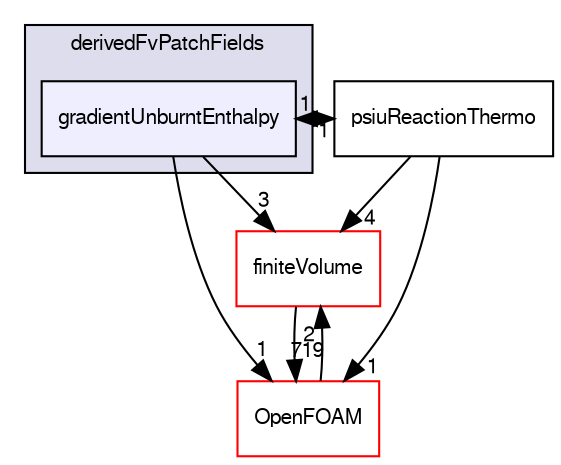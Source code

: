 digraph "src/thermophysicalModels/reactionThermo/derivedFvPatchFields/gradientUnburntEnthalpy" {
  bgcolor=transparent;
  compound=true
  node [ fontsize="10", fontname="FreeSans"];
  edge [ labelfontsize="10", labelfontname="FreeSans"];
  subgraph clusterdir_b4a598cc3c8559f97d66ffab99cf62b6 {
    graph [ bgcolor="#ddddee", pencolor="black", label="derivedFvPatchFields" fontname="FreeSans", fontsize="10", URL="dir_b4a598cc3c8559f97d66ffab99cf62b6.html"]
  dir_120443541adcb7f157ecd1ce0ef12afa [shape=box, label="gradientUnburntEnthalpy", style="filled", fillcolor="#eeeeff", pencolor="black", URL="dir_120443541adcb7f157ecd1ce0ef12afa.html"];
  }
  dir_9bd15774b555cf7259a6fa18f99fe99b [shape=box label="finiteVolume" color="red" URL="dir_9bd15774b555cf7259a6fa18f99fe99b.html"];
  dir_6ec41dc007f4135099c235859d62b1cb [shape=box label="psiuReactionThermo" URL="dir_6ec41dc007f4135099c235859d62b1cb.html"];
  dir_c5473ff19b20e6ec4dfe5c310b3778a8 [shape=box label="OpenFOAM" color="red" URL="dir_c5473ff19b20e6ec4dfe5c310b3778a8.html"];
  dir_9bd15774b555cf7259a6fa18f99fe99b->dir_c5473ff19b20e6ec4dfe5c310b3778a8 [headlabel="719", labeldistance=1.5 headhref="dir_000727_001706.html"];
  dir_6ec41dc007f4135099c235859d62b1cb->dir_9bd15774b555cf7259a6fa18f99fe99b [headlabel="4", labeldistance=1.5 headhref="dir_002657_000727.html"];
  dir_6ec41dc007f4135099c235859d62b1cb->dir_120443541adcb7f157ecd1ce0ef12afa [headlabel="1", labeldistance=1.5 headhref="dir_002657_002642.html"];
  dir_6ec41dc007f4135099c235859d62b1cb->dir_c5473ff19b20e6ec4dfe5c310b3778a8 [headlabel="1", labeldistance=1.5 headhref="dir_002657_001706.html"];
  dir_120443541adcb7f157ecd1ce0ef12afa->dir_9bd15774b555cf7259a6fa18f99fe99b [headlabel="3", labeldistance=1.5 headhref="dir_002642_000727.html"];
  dir_120443541adcb7f157ecd1ce0ef12afa->dir_6ec41dc007f4135099c235859d62b1cb [headlabel="1", labeldistance=1.5 headhref="dir_002642_002657.html"];
  dir_120443541adcb7f157ecd1ce0ef12afa->dir_c5473ff19b20e6ec4dfe5c310b3778a8 [headlabel="1", labeldistance=1.5 headhref="dir_002642_001706.html"];
  dir_c5473ff19b20e6ec4dfe5c310b3778a8->dir_9bd15774b555cf7259a6fa18f99fe99b [headlabel="2", labeldistance=1.5 headhref="dir_001706_000727.html"];
}
